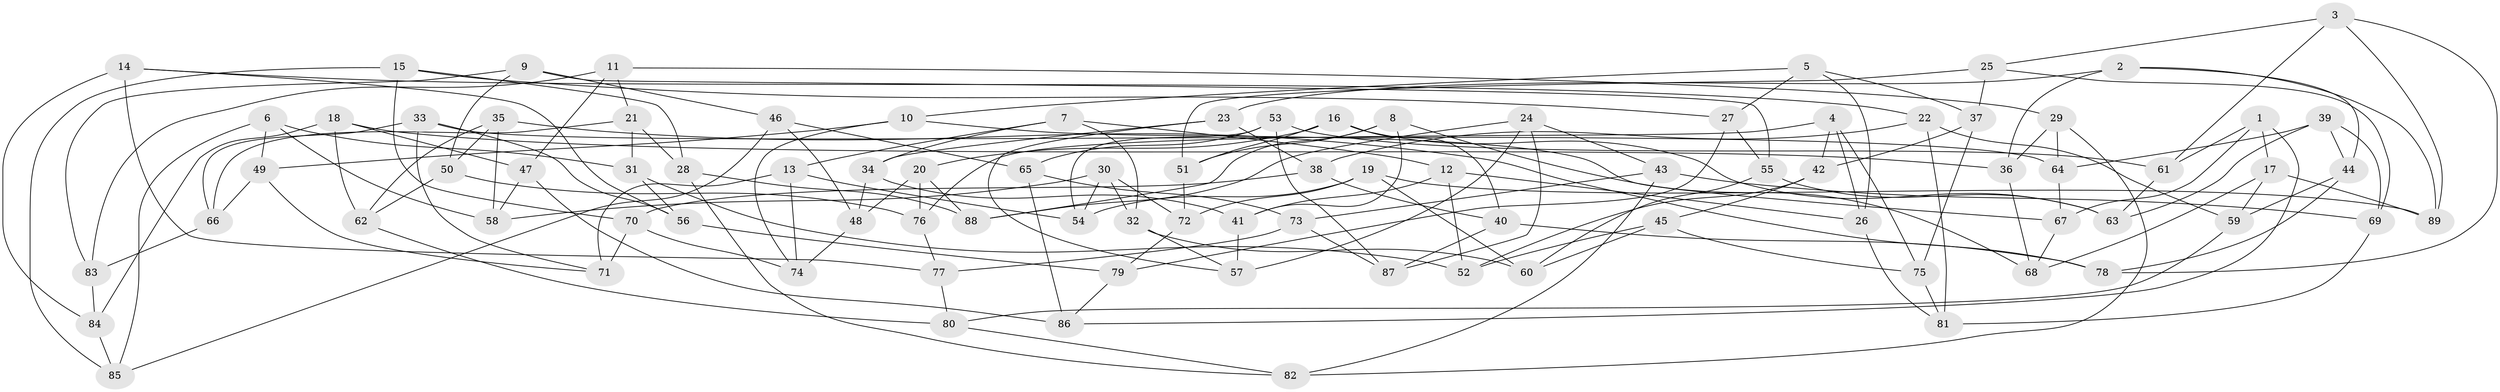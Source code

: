 // Generated by graph-tools (version 1.1) at 2025/38/03/09/25 02:38:16]
// undirected, 89 vertices, 178 edges
graph export_dot {
graph [start="1"]
  node [color=gray90,style=filled];
  1;
  2;
  3;
  4;
  5;
  6;
  7;
  8;
  9;
  10;
  11;
  12;
  13;
  14;
  15;
  16;
  17;
  18;
  19;
  20;
  21;
  22;
  23;
  24;
  25;
  26;
  27;
  28;
  29;
  30;
  31;
  32;
  33;
  34;
  35;
  36;
  37;
  38;
  39;
  40;
  41;
  42;
  43;
  44;
  45;
  46;
  47;
  48;
  49;
  50;
  51;
  52;
  53;
  54;
  55;
  56;
  57;
  58;
  59;
  60;
  61;
  62;
  63;
  64;
  65;
  66;
  67;
  68;
  69;
  70;
  71;
  72;
  73;
  74;
  75;
  76;
  77;
  78;
  79;
  80;
  81;
  82;
  83;
  84;
  85;
  86;
  87;
  88;
  89;
  1 -- 17;
  1 -- 86;
  1 -- 61;
  1 -- 67;
  2 -- 36;
  2 -- 89;
  2 -- 44;
  2 -- 23;
  3 -- 25;
  3 -- 78;
  3 -- 89;
  3 -- 61;
  4 -- 76;
  4 -- 42;
  4 -- 26;
  4 -- 75;
  5 -- 10;
  5 -- 27;
  5 -- 37;
  5 -- 26;
  6 -- 58;
  6 -- 31;
  6 -- 85;
  6 -- 49;
  7 -- 32;
  7 -- 13;
  7 -- 34;
  7 -- 12;
  8 -- 51;
  8 -- 88;
  8 -- 68;
  8 -- 41;
  9 -- 55;
  9 -- 50;
  9 -- 46;
  9 -- 83;
  10 -- 74;
  10 -- 67;
  10 -- 49;
  11 -- 29;
  11 -- 83;
  11 -- 21;
  11 -- 47;
  12 -- 41;
  12 -- 26;
  12 -- 52;
  13 -- 74;
  13 -- 71;
  13 -- 54;
  14 -- 56;
  14 -- 77;
  14 -- 84;
  14 -- 22;
  15 -- 70;
  15 -- 28;
  15 -- 85;
  15 -- 27;
  16 -- 20;
  16 -- 40;
  16 -- 51;
  16 -- 63;
  17 -- 89;
  17 -- 68;
  17 -- 59;
  18 -- 62;
  18 -- 84;
  18 -- 47;
  18 -- 36;
  19 -- 72;
  19 -- 54;
  19 -- 60;
  19 -- 89;
  20 -- 76;
  20 -- 88;
  20 -- 48;
  21 -- 31;
  21 -- 66;
  21 -- 28;
  22 -- 38;
  22 -- 59;
  22 -- 81;
  23 -- 38;
  23 -- 57;
  23 -- 34;
  24 -- 43;
  24 -- 88;
  24 -- 87;
  24 -- 57;
  25 -- 51;
  25 -- 37;
  25 -- 69;
  26 -- 81;
  27 -- 79;
  27 -- 55;
  28 -- 82;
  28 -- 88;
  29 -- 82;
  29 -- 36;
  29 -- 64;
  30 -- 54;
  30 -- 72;
  30 -- 32;
  30 -- 58;
  31 -- 56;
  31 -- 52;
  32 -- 57;
  32 -- 60;
  33 -- 66;
  33 -- 56;
  33 -- 64;
  33 -- 71;
  34 -- 41;
  34 -- 48;
  35 -- 58;
  35 -- 62;
  35 -- 50;
  35 -- 78;
  36 -- 68;
  37 -- 42;
  37 -- 75;
  38 -- 70;
  38 -- 40;
  39 -- 63;
  39 -- 44;
  39 -- 64;
  39 -- 69;
  40 -- 87;
  40 -- 78;
  41 -- 57;
  42 -- 45;
  42 -- 52;
  43 -- 82;
  43 -- 73;
  43 -- 69;
  44 -- 59;
  44 -- 78;
  45 -- 60;
  45 -- 52;
  45 -- 75;
  46 -- 48;
  46 -- 65;
  46 -- 85;
  47 -- 86;
  47 -- 58;
  48 -- 74;
  49 -- 71;
  49 -- 66;
  50 -- 76;
  50 -- 62;
  51 -- 72;
  53 -- 65;
  53 -- 61;
  53 -- 87;
  53 -- 54;
  55 -- 60;
  55 -- 63;
  56 -- 79;
  59 -- 80;
  61 -- 63;
  62 -- 80;
  64 -- 67;
  65 -- 73;
  65 -- 86;
  66 -- 83;
  67 -- 68;
  69 -- 81;
  70 -- 74;
  70 -- 71;
  72 -- 79;
  73 -- 87;
  73 -- 77;
  75 -- 81;
  76 -- 77;
  77 -- 80;
  79 -- 86;
  80 -- 82;
  83 -- 84;
  84 -- 85;
}
